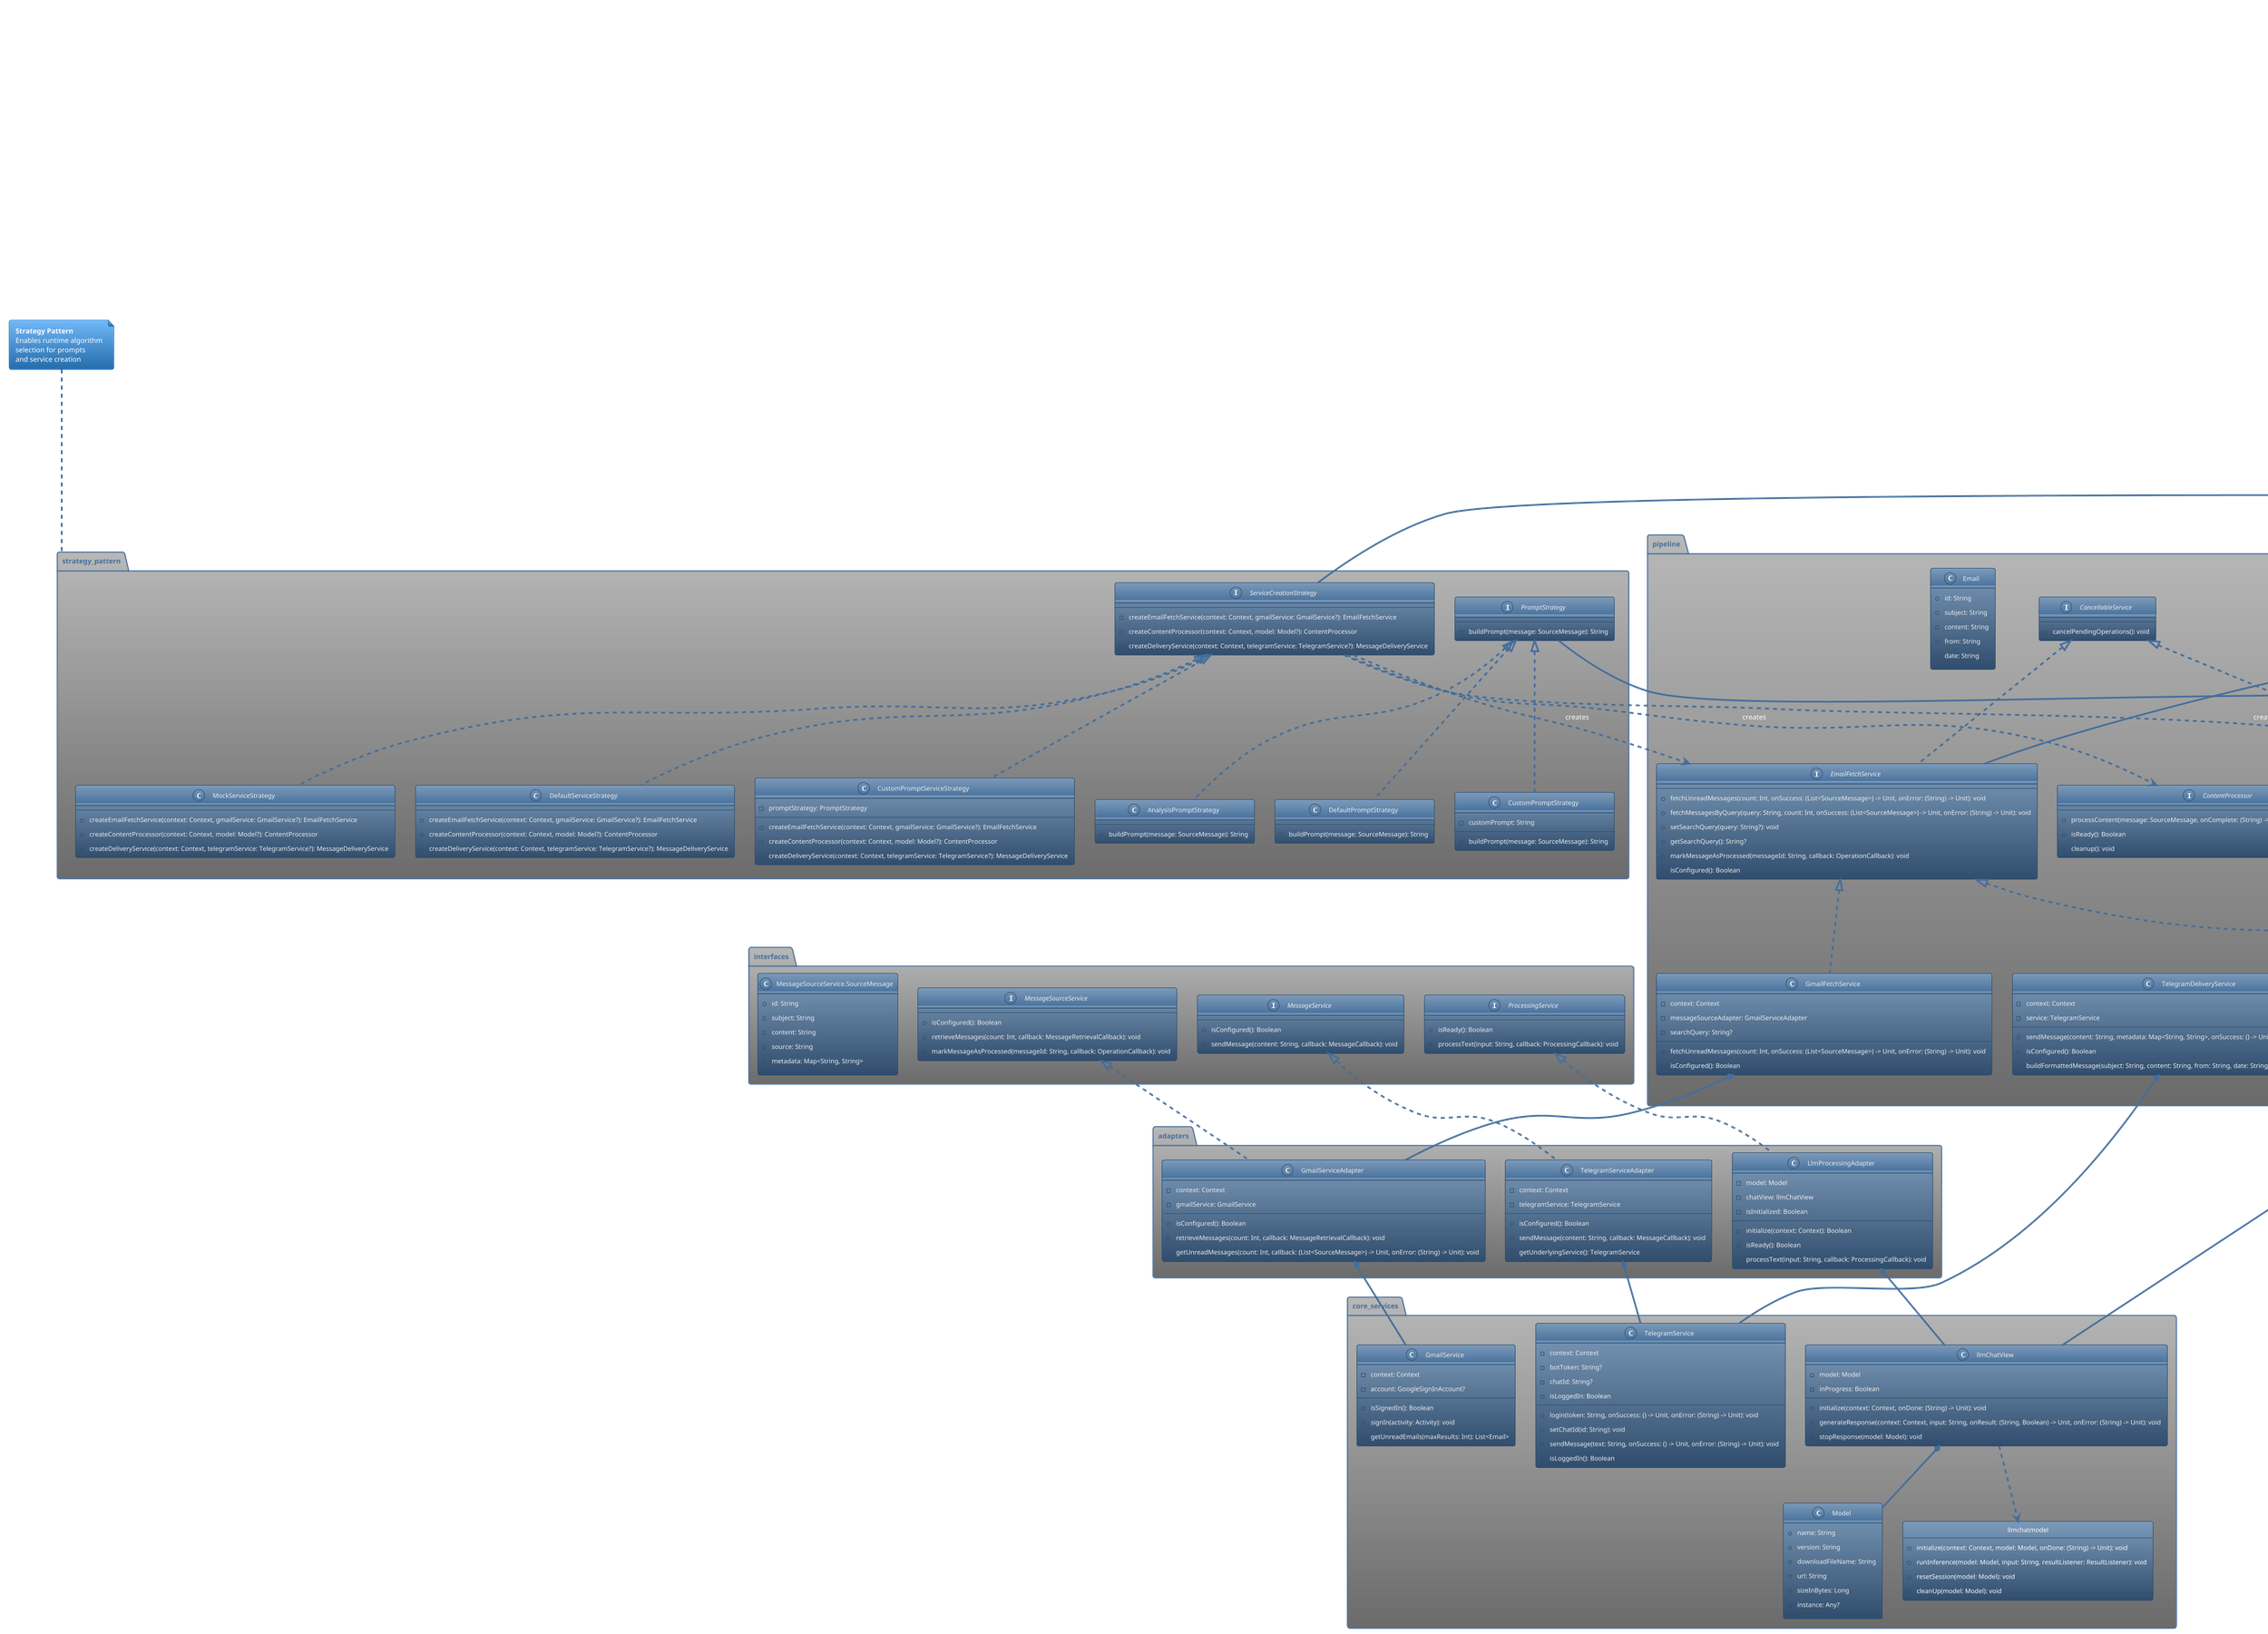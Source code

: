 @startuml Gmail_to_Telegram_Pipeline_Architecture

!theme spacelab

title Gmail to Telegram Pipeline - Complete Architecture\nWith Design Patterns Implementation

' Core Interfaces Package
package "interfaces" {
    interface MessageSourceService {
        +isConfigured(): Boolean
        +retrieveMessages(count: Int, callback: MessageRetrievalCallback): void
        +markMessageAsProcessed(messageId: String, callback: OperationCallback): void
    }

    interface MessageService {
        +isConfigured(): Boolean
        +sendMessage(content: String, callback: MessageCallback): void
    }

    interface ProcessingService {
        +isReady(): Boolean
        +processText(input: String, callback: ProcessingCallback): void
    }

    class "MessageSourceService.SourceMessage" as SourceMessage {
        +id: String
        +subject: String
        +content: String
        +source: String
        +metadata: Map<String, String>
    }
}

' Core Services Package
package "core_services" {
    class GmailService {
        -context: Context
        -account: GoogleSignInAccount?
        +isSignedIn(): Boolean
        +signIn(activity: Activity): void
        +getUnreadEmails(maxResults: Int): List<Email>
    }

    class TelegramService {
        -context: Context
        -botToken: String?
        -chatId: String?
        -isLoggedIn: Boolean
        +login(token: String, onSuccess: () -> Unit, onError: (String) -> Unit): void
        +setChatId(id: String): void
        +sendMessage(text: String, onSuccess: () -> Unit, onError: (String) -> Unit): void
        +isLoggedIn(): Boolean
    }

    class llmChatView {
        -model: Model
        -inProgress: Boolean
        +initialize(context: Context, onDone: (String) -> Unit): void
        +generateResponse(context: Context, input: String, onResult: (String, Boolean) -> Unit, onError: (String) -> Unit): void
        +stopResponse(model: Model): void
    }

    class Model {
        +name: String
        +version: String
        +downloadFileName: String
        +url: String
        +sizeInBytes: Long
        +instance: Any?
    }

    object llmchatmodel {
        +initialize(context: Context, model: Model, onDone: (String) -> Unit): void
        +runInference(model: Model, input: String, resultListener: ResultListener): void
        +resetSession(model: Model): void
        +cleanUp(model: Model): void
    }
}

' Adapter Pattern Implementation
package "adapters" {
    class GmailServiceAdapter {
        -context: Context
        -gmailService: GmailService
        +isConfigured(): Boolean
        +retrieveMessages(count: Int, callback: MessageRetrievalCallback): void
        +getUnreadMessages(count: Int, callback: (List<SourceMessage>) -> Unit, onError: (String) -> Unit): void
    }

    class TelegramServiceAdapter {
        -context: Context
        -telegramService: TelegramService
        +isConfigured(): Boolean
        +sendMessage(content: String, callback: MessageCallback): void
        +getUnderlyingService(): TelegramService
    }

    class LlmProcessingAdapter {
        -model: Model
        -chatView: llmChatView
        -isInitialized: Boolean
        +initialize(context: Context): Boolean
        +isReady(): Boolean
        +processText(input: String, callback: ProcessingCallback): void
    }
}

' Strategy Pattern Implementation
package "strategy_pattern" {
    interface PromptStrategy {
        +buildPrompt(message: SourceMessage): String
    }

    class DefaultPromptStrategy {
        +buildPrompt(message: SourceMessage): String
    }

    class CustomPromptStrategy {
        -customPrompt: String
        +buildPrompt(message: SourceMessage): String
    }

    class AnalysisPromptStrategy {
        +buildPrompt(message: SourceMessage): String
    }

    interface ServiceCreationStrategy {
        +createEmailFetchService(context: Context, gmailService: GmailService?): EmailFetchService
        +createContentProcessor(context: Context, model: Model?): ContentProcessor
        +createDeliveryService(context: Context, telegramService: TelegramService?): MessageDeliveryService
    }

    class DefaultServiceStrategy {
        +createEmailFetchService(context: Context, gmailService: GmailService?): EmailFetchService
        +createContentProcessor(context: Context, model: Model?): ContentProcessor
        +createDeliveryService(context: Context, telegramService: TelegramService?): MessageDeliveryService
    }

    class CustomPromptServiceStrategy {
        -promptStrategy: PromptStrategy
        +createEmailFetchService(context: Context, gmailService: GmailService?): EmailFetchService
        +createContentProcessor(context: Context, model: Model?): ContentProcessor
        +createDeliveryService(context: Context, telegramService: TelegramService?): MessageDeliveryService
    }

    class MockServiceStrategy {
        +createEmailFetchService(context: Context, gmailService: GmailService?): EmailFetchService
        +createContentProcessor(context: Context, model: Model?): ContentProcessor
        +createDeliveryService(context: Context, telegramService: TelegramService?): MessageDeliveryService
    }
}

' Pipeline Components
package "pipeline" {
    interface EmailFetchService {
        +fetchUnreadMessages(count: Int, onSuccess: (List<SourceMessage>) -> Unit, onError: (String) -> Unit): void
        +fetchMessagesByQuery(query: String, count: Int, onSuccess: (List<SourceMessage>) -> Unit, onError: (String) -> Unit): void
        +setSearchQuery(query: String?): void
        +getSearchQuery(): String?
        +markMessageAsProcessed(messageId: String, callback: OperationCallback): void
        +isConfigured(): Boolean
    }

    interface ContentProcessor {
        +processContent(message: SourceMessage, onComplete: (String) -> Unit, onError: (String) -> Unit): void
        +isReady(): Boolean
        +cleanup(): void
    }

    interface MessageDeliveryService {
        +sendMessage(content: String, metadata: Map<String, String>, onSuccess: () -> Unit, onError: (String) -> Unit): void
        +isConfigured(): Boolean
    }

    interface CancellableService {
        +cancelPendingOperations(): void
    }

    class GmailFetchService {
        -context: Context
        -messageSourceAdapter: GmailServiceAdapter
        -searchQuery: String?
        +fetchUnreadMessages(count: Int, onSuccess: (List<SourceMessage>) -> Unit, onError: (String) -> Unit): void
        +isConfigured(): Boolean
    }

    class LlmContentProcessor {
        -context: Context
        -model: Model
        -promptStrategy: PromptStrategy
        -chatView: llmChatView
        -isProcessing: AtomicBoolean
        +processContent(message: SourceMessage, onComplete: (String) -> Unit, onError: (String) -> Unit): void
        +isReady(): Boolean
        +setPromptStrategy(strategy: PromptStrategy): void
    }

    class TelegramDeliveryService {
        -context: Context
        -service: TelegramService
        +sendMessage(content: String, metadata: Map<String, String>, onSuccess: () -> Unit, onError: (String) -> Unit): void
        +isConfigured(): Boolean
        +buildFormattedMessage(subject: String, content: String, from: String, date: String): String
    }

    class EmailProcessingPipeline {
        -context: Context
        -fetchService: EmailFetchService
        -contentProcessor: ContentProcessor
        -deliveryService: MessageDeliveryService
        +process(searchQuery: String?, count: Int): void
        +processSingle(message: SourceMessage, onComplete: () -> Unit, onError: (String) -> Unit): void
    }

    class Email {
        +id: String
        +subject: String
        +content: String
        +from: String
        +date: String
    }
}

' Command Pattern Implementation
package "command_pattern" {
    interface PipelineCommand {
        +execute(): Boolean
        +undo(): Boolean
        +getDescription(): String
        +getExecutionTime(): Long?
    }

    class ProcessEmailsCommand {
        -pipeline: EmailProcessingPipeline
        -searchQuery: String?
        -count: Int
        -executionTime: Long?
        +execute(): Boolean
        +undo(): Boolean
    }

    class SetPromptCommand {
        -processor: LlmContentProcessor
        -newStrategy: PromptStrategy
        -previousStrategy: PromptStrategy?
        +execute(): Boolean
        +undo(): Boolean
    }

    class PipelineCommandInvoker {
        -commandHistory: MutableList<PipelineCommand>
        -maxHistorySize: Int
        +executeCommand(command: PipelineCommand): Boolean
        +undoLastCommand(): Boolean
        +getCommandHistory(): List<PipelineCommand>
        +clearHistory(): void
    }

    object PipelineCommandFactory {
        +createProcessCommand(pipeline: EmailProcessingPipeline, searchQuery: String?, count: Int): PipelineCommand
        +createSetPromptCommand(processor: LlmContentProcessor, strategy: PromptStrategy): PipelineCommand
    }
}

' Template Method Pattern Implementation
package "template_method_pattern" {
    abstract class EmailProcessingTemplate {
        +processEmail(email: Email): Boolean
        #validateEmail(email: Email): Boolean
        #preprocessEmail(email: Email): Email?
        #{abstract} applyLlmProcessing(email: Email): String?
        #{abstract} sendToDestination(content: String, email: Email): Boolean
        #formatOutput(processedContent: String, originalEmail: Email): String
    }

    class TelegramPipelineTemplate {
        -promptStrategy: PromptStrategy
        -telegramService: TelegramService
        +applyLlmProcessing(email: Email): String?
        +sendToDestination(content: String, email: Email): Boolean
    }

    class DebugPipelineTemplate {
        +applyLlmProcessing(email: Email): String?
        +sendToDestination(content: String, email: Email): Boolean
    }

    class BatchProcessingTemplate {
        -promptStrategy: PromptStrategy
        -outputHandler: (String, Email) -> Unit
        +applyLlmProcessing(email: Email): String?
        +sendToDestination(content: String, email: Email): Boolean
    }

    object PipelineTemplateFactory {
        +createTelegramTemplate(promptStrategy: PromptStrategy, telegramService: TelegramService): TelegramPipelineTemplate
        +createDebugTemplate(): DebugPipelineTemplate
        +createBatchTemplate(promptStrategy: PromptStrategy, outputHandler: (String, Email) -> Unit): BatchProcessingTemplate
    }
}

' Chain of Responsibility Pattern Implementation
package "chain_of_responsibility" {
    interface ProcessingCallback {
        +onComplete(message: SourceMessage): void
        +onError(error: String): void
    }

    interface ProcessingHandler {
        +setNext(handler: ProcessingHandler): ProcessingHandler
        +handle(message: SourceMessage, callback: ProcessingCallback): void
    }

    abstract class BaseProcessingHandler {
        -nextHandler: ProcessingHandler?
        +setNext(handler: ProcessingHandler): ProcessingHandler
        #passToNext(message: SourceMessage, callback: ProcessingCallback): void
        #handleError(error: String, callback: ProcessingCallback): void
    }

    class ContentProcessingHandler {
        -processor: ContentProcessor
        +handle(message: SourceMessage, callback: ProcessingCallback): void
    }

    class ValidationHandler {
        +handle(message: SourceMessage, callback: ProcessingCallback): void
    }

    class DeliveryHandler {
        -deliveryService: MessageDeliveryService
        +handle(message: SourceMessage, callback: ProcessingCallback): void
    }

    class LoggingHandler {
        -logLevel: LogLevel
        +handle(message: SourceMessage, callback: ProcessingCallback): void
    }

    class FilterHandler {
        -filter: (SourceMessage) -> Boolean
        +handle(message: SourceMessage, callback: ProcessingCallback): void
    }

    class ProcessingChainBuilder {
        -firstHandler: ProcessingHandler?
        -lastHandler: ProcessingHandler?
        +addValidation(): ProcessingChainBuilder
        +addLogging(level: LogLevel): ProcessingChainBuilder
        +addFilter(filter: (SourceMessage) -> Boolean): ProcessingChainBuilder
        +addContentProcessing(processor: ContentProcessor): ProcessingChainBuilder
        +addDelivery(deliveryService: MessageDeliveryService): ProcessingChainBuilder
        +build(): ProcessingHandler
    }
}

' Factory Pattern Implementation
package "factory_pattern" {
    class ServiceConfig {
        +type: String
        +parameters: Map<String, Any>
    }

    class PipelineConfiguration {
        +fetchService: ServiceConfig
        +contentProcessor: ServiceConfig
        +deliveryService: ServiceConfig
        +processingChain: List<String>
    }

    interface EnhancedPipelineFactory {
        +createEmailFetchService(config: ServiceConfig, context: Context): EmailFetchService
        +createContentProcessor(config: ServiceConfig, context: Context): ContentProcessor
        +createDeliveryService(config: ServiceConfig, context: Context): MessageDeliveryService
    }

    class PipelineFactory {
        -processingServices: Map<String, (Context) -> ProcessingService>
        -messageSourceServices: Map<String, (Context) -> MessageSourceService>
        -messageDestinationServices: Map<String, (Context) -> MessageService>
        +buildPipeline(config: PipelineConfiguration, context: Context): EmailProcessingPipeline
        +createGmailToTelegramPipeline(context: Context, gmailService: GmailService?, telegramService: TelegramService?): EmailProcessingPipeline
    }

    class MockEmailFetchService {
        -context: Context
        +fetchUnreadMessages(count: Int, onSuccess: (List<SourceMessage>) -> Unit, onError: (String) -> Unit): void
        +isConfigured(): Boolean
    }

    class MockContentProcessor {
        +processContent(message: SourceMessage, onComplete: (String) -> Unit, onError: (String) -> Unit): void
        +isReady(): Boolean
    }

    class MockDeliveryService {
        -context: Context
        +sendMessage(content: String, metadata: Map<String, String>, onSuccess: () -> Unit, onError: (String) -> Unit): void
        +isConfigured(): Boolean
    }
}

' Observer Pattern Implementation
package "observer_pattern" {
    interface PipelineObserver {
        +onProcessingStarted(query: String?, count: Int): void
        +onEmailProcessed(email: SourceMessage, processedContent: String): void
        +onProcessingCompleted(totalProcessed: Int, totalErrors: Int): void
        +onError(error: String, context: String): void
    }

    class BroadcastPipelineObserver {
        -context: Context
        +onProcessingStarted(query: String?, count: Int): void
        +onEmailProcessed(email: SourceMessage, processedContent: String): void
        +onProcessingCompleted(totalProcessed: Int, totalErrors: Int): void
        +onError(error: String, context: String): void
    }

    class PipelineEventManager {
        -observers: MutableList<PipelineObserver>
        +addObserver(observer: PipelineObserver): void
        +removeObserver(observer: PipelineObserver): void
        +notifyProcessingStarted(query: String?, count: Int): void
        +notifyEmailProcessed(email: SourceMessage, processedContent: String): void
        +notifyProcessingCompleted(totalProcessed: Int, totalErrors: Int): void
        +notifyError(error: String, context: String): void
    }
}

' Plugin Architecture Implementation
package "plugin_architecture" {
    interface PipelinePlugin {
        +getName(): String
        +getVersion(): String
        +initialize(context: Context, config: Map<String, Any>): void
        +onMessageReceived(message: SourceMessage): void
        +onMessageProcessed(message: SourceMessage, processedContent: String): void
        +onMessageDelivered(message: SourceMessage, success: Boolean): void
        +onError(error: String, context: String): void
        +cleanup(): void
    }

    abstract class BasePipelinePlugin {
        #isInitialized: Boolean
        #context: Context?
        #config: Map<String, Any>
        +initialize(context: Context, config: Map<String, Any>): void
        +onMessageReceived(message: SourceMessage): void
        +onMessageProcessed(message: SourceMessage, processedContent: String): void
        +onMessageDelivered(message: SourceMessage, success: Boolean): void
        +onError(error: String, context: String): void
        +cleanup(): void
    }

    class PluginManager {
        -plugins: MutableList<PipelinePlugin>
        +registerPlugin(plugin: PipelinePlugin): void
        +unregisterPlugin(plugin: PipelinePlugin): void
        +initializePlugins(context: Context, globalConfig: Map<String, Any>): void
        +notifyMessageReceived(message: SourceMessage): void
        +notifyMessageProcessed(message: SourceMessage, processedContent: String): void
        +notifyMessageDelivered(message: SourceMessage, success: Boolean): void
        +notifyError(error: String, context: String): void
        +cleanup(): void
    }

    class StatisticsPlugin {
        -messagesReceived: Int
        -messagesProcessed: Int
        -messagesDelivered: Int
        -errors: Int
        +getName(): String
        +getVersion(): String
        +getStats(): Map<String, Int>
    }

    class ContentFilterPlugin {
        -blockedWords: List<String>
        -blockedSenders: List<String>
        +getName(): String
        +getVersion(): String
        -checkIfBlocked(message: SourceMessage): Boolean
    }

    class NotificationPlugin {
        +getName(): String
        +getVersion(): String
    }
}

' Main Facade
package "facade" {
    class GmailToTelegramPipeline {
        -context: Context
        -gmailService: GmailService?
        -model: Model
        -telegramService: TelegramService?
        -serviceCreationStrategy: ServiceCreationStrategy
        -pipeline: EmailProcessingPipeline?
        -processingTemplate: EmailProcessingTemplate?
        -observers: MutableList<PipelineObserver>
        -commandInvoker: PipelineCommandInvoker
        -eventManager: PipelineEventManager
        +process(searchQuery: String?, count: Int): void
        +undoLastOperation(): Boolean
        +getExecutionStats(): Map<String, Any>
        +switchServiceStrategy(newStrategy: ServiceCreationStrategy): void
        +addObserver(observer: PipelineObserver): void
        +removeObserver(observer: PipelineObserver): void
    }
}

' Relationships - Interfaces
MessageSourceService <|.. GmailServiceAdapter
MessageService <|.. TelegramServiceAdapter
ProcessingService <|.. LlmProcessingAdapter

' Relationships - Strategy Pattern
PromptStrategy <|.. DefaultPromptStrategy
PromptStrategy <|.. CustomPromptStrategy
PromptStrategy <|.. AnalysisPromptStrategy
ServiceCreationStrategy <|.. DefaultServiceStrategy
ServiceCreationStrategy <|.. CustomPromptServiceStrategy
ServiceCreationStrategy <|.. MockServiceStrategy

' Relationships - Pipeline Components
EmailFetchService <|.. GmailFetchService
ContentProcessor <|.. LlmContentProcessor
MessageDeliveryService <|.. TelegramDeliveryService
MessageDeliveryService <|.. MockDeliveryService
CancellableService <|.. EmailFetchService
CancellableService <|.. MessageDeliveryService

' Relationships - Command Pattern
PipelineCommand <|.. ProcessEmailsCommand
PipelineCommand <|.. SetPromptCommand

' Relationships - Template Method Pattern
EmailProcessingTemplate <|.. TelegramPipelineTemplate
EmailProcessingTemplate <|.. DebugPipelineTemplate
EmailProcessingTemplate <|.. BatchProcessingTemplate

' Relationships - Chain of Responsibility
ProcessingHandler <|.. BaseProcessingHandler
BaseProcessingHandler <|.. ContentProcessingHandler
BaseProcessingHandler <|.. ValidationHandler
BaseProcessingHandler <|.. DeliveryHandler
BaseProcessingHandler <|.. LoggingHandler
BaseProcessingHandler <|.. FilterHandler

' Relationships - Factory Pattern
EnhancedPipelineFactory <|.. PipelineFactory
EmailFetchService <|.. MockEmailFetchService
ContentProcessor <|.. MockContentProcessor

' Relationships - Observer Pattern
PipelineObserver <|.. BroadcastPipelineObserver

' Relationships - Plugin Architecture
PipelinePlugin <|.. BasePipelinePlugin
BasePipelinePlugin <|.. StatisticsPlugin
BasePipelinePlugin <|.. ContentFilterPlugin
BasePipelinePlugin <|.. NotificationPlugin

' Composition and Usage Relationships
GmailToTelegramPipeline *-- EmailProcessingPipeline
GmailToTelegramPipeline *-- ServiceCreationStrategy
GmailToTelegramPipeline *-- EmailProcessingTemplate
GmailToTelegramPipeline *-- PipelineCommandInvoker
GmailToTelegramPipeline *-- PipelineEventManager

EmailProcessingPipeline *-- EmailFetchService
EmailProcessingPipeline *-- ContentProcessor
EmailProcessingPipeline *-- MessageDeliveryService

LlmContentProcessor *-- PromptStrategy
LlmContentProcessor *-- llmChatView

GmailFetchService *-- GmailServiceAdapter
TelegramDeliveryService *-- TelegramService

GmailServiceAdapter *-- GmailService
TelegramServiceAdapter *-- TelegramService
LlmProcessingAdapter *-- llmChatView

llmChatView *-- Model
llmChatView ..> llmchatmodel

PipelineCommandInvoker *-- PipelineCommand
PipelineEventManager *-- PipelineObserver
PluginManager *-- PipelinePlugin

' Factory relationships
PipelineFactory ..> EmailProcessingPipeline : creates
PipelineFactory ..> MockEmailFetchService : creates
PipelineFactory ..> MockContentProcessor : creates
PipelineFactory ..> MockDeliveryService : creates

ServiceCreationStrategy ..> EmailFetchService : creates
ServiceCreationStrategy ..> ContentProcessor : creates
ServiceCreationStrategy ..> MessageDeliveryService : creates

PipelineTemplateFactory ..> EmailProcessingTemplate : creates
PipelineCommandFactory ..> PipelineCommand : creates

ProcessingChainBuilder ..> ProcessingHandler : creates

note top of GmailToTelegramPipeline : **Main Facade Class**\nIntegrates all design patterns:\n- Strategy Pattern for service creation\n- Command Pattern for operations\n- Observer Pattern for notifications\n- Template Method for processing\n- Chain of Responsibility for handling\n- Factory Pattern for object creation\n- Plugin Architecture for extensibility

note top of strategy_pattern : **Strategy Pattern**\nEnables runtime algorithm\nselection for prompts\nand service creation

note top of command_pattern : **Command Pattern**\nProvides undo/redo functionality\nand operation encapsulation

note top of template_method_pattern : **Template Method Pattern**\nDefines processing workflow\nwith customizable steps

note top of chain_of_responsibility : **Chain of Responsibility**\nFlexible message processing\nthrough handler chains

note top of factory_pattern : **Factory Pattern**\nCentralized object creation\nwith configuration support

note top of observer_pattern : **Observer Pattern**\nEvent-driven notifications\nfor pipeline activities

note top of plugin_architecture : **Plugin Architecture**\nRuntime extensibility\nthrough plugin system

@enduml

